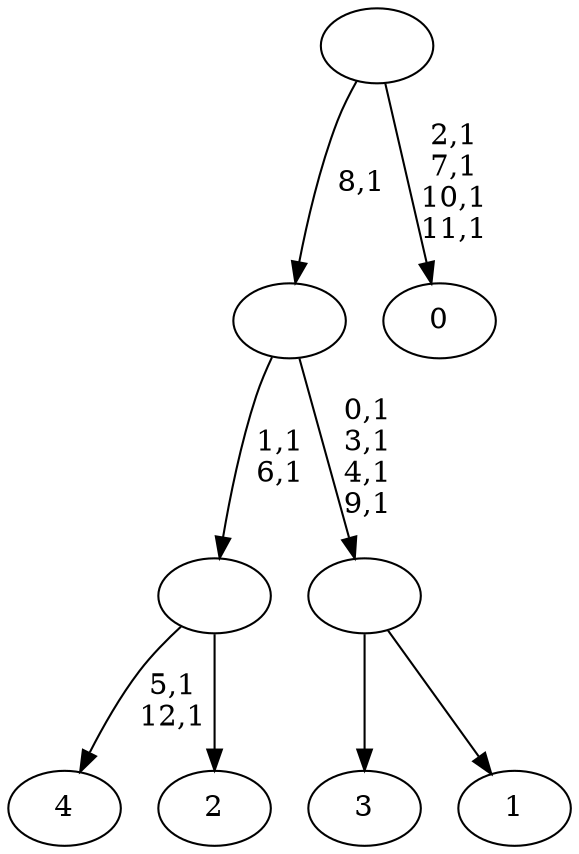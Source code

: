 digraph T {
	18 [label="4"]
	15 [label="3"]
	14 [label="2"]
	13 [label=""]
	11 [label="1"]
	10 [label=""]
	6 [label=""]
	5 [label="0"]
	0 [label=""]
	13 -> 18 [label="5,1\n12,1"]
	13 -> 14 [label=""]
	10 -> 15 [label=""]
	10 -> 11 [label=""]
	6 -> 10 [label="0,1\n3,1\n4,1\n9,1"]
	6 -> 13 [label="1,1\n6,1"]
	0 -> 5 [label="2,1\n7,1\n10,1\n11,1"]
	0 -> 6 [label="8,1"]
}
